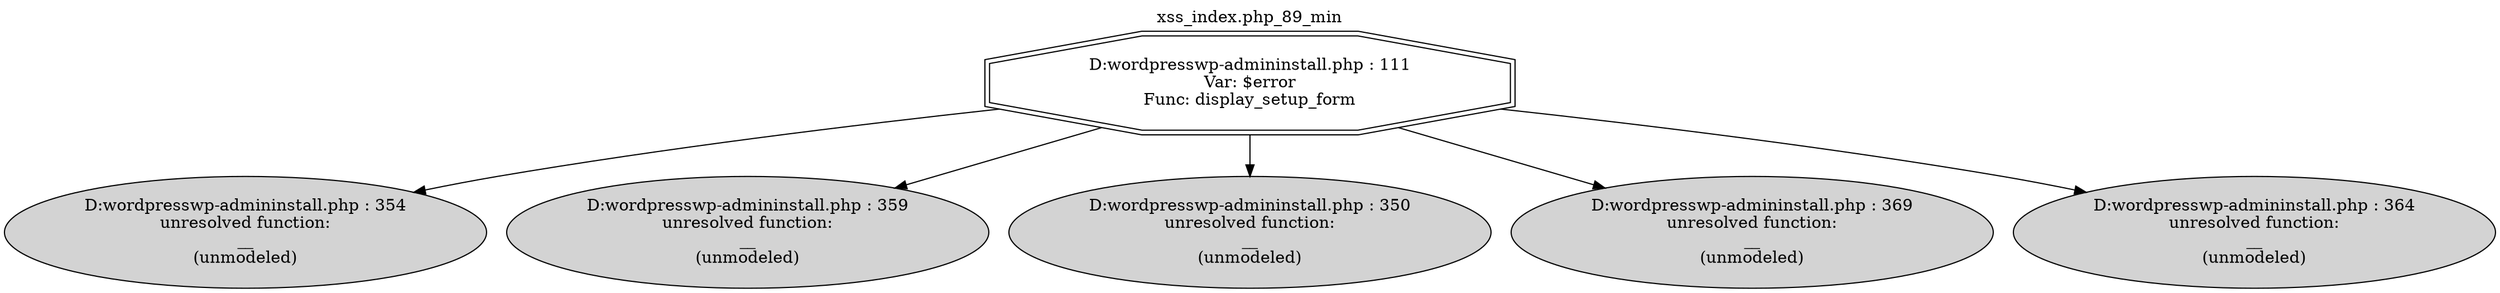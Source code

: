 digraph cfg {
  label="xss_index.php_89_min";
  labelloc=t;
  n1 [shape=doubleoctagon, label="D:\wordpress\wp-admin\install.php : 111\nVar: $error\nFunc: display_setup_form\n"];
  n2 [shape=ellipse, label="D:\wordpress\wp-admin\install.php : 354\nunresolved function:\n__\n(unmodeled)\n",style=filled];
  n3 [shape=ellipse, label="D:\wordpress\wp-admin\install.php : 359\nunresolved function:\n__\n(unmodeled)\n",style=filled];
  n4 [shape=ellipse, label="D:\wordpress\wp-admin\install.php : 350\nunresolved function:\n__\n(unmodeled)\n",style=filled];
  n5 [shape=ellipse, label="D:\wordpress\wp-admin\install.php : 369\nunresolved function:\n__\n(unmodeled)\n",style=filled];
  n6 [shape=ellipse, label="D:\wordpress\wp-admin\install.php : 364\nunresolved function:\n__\n(unmodeled)\n",style=filled];
  n1 -> n2;
  n1 -> n3;
  n1 -> n4;
  n1 -> n5;
  n1 -> n6;
}
